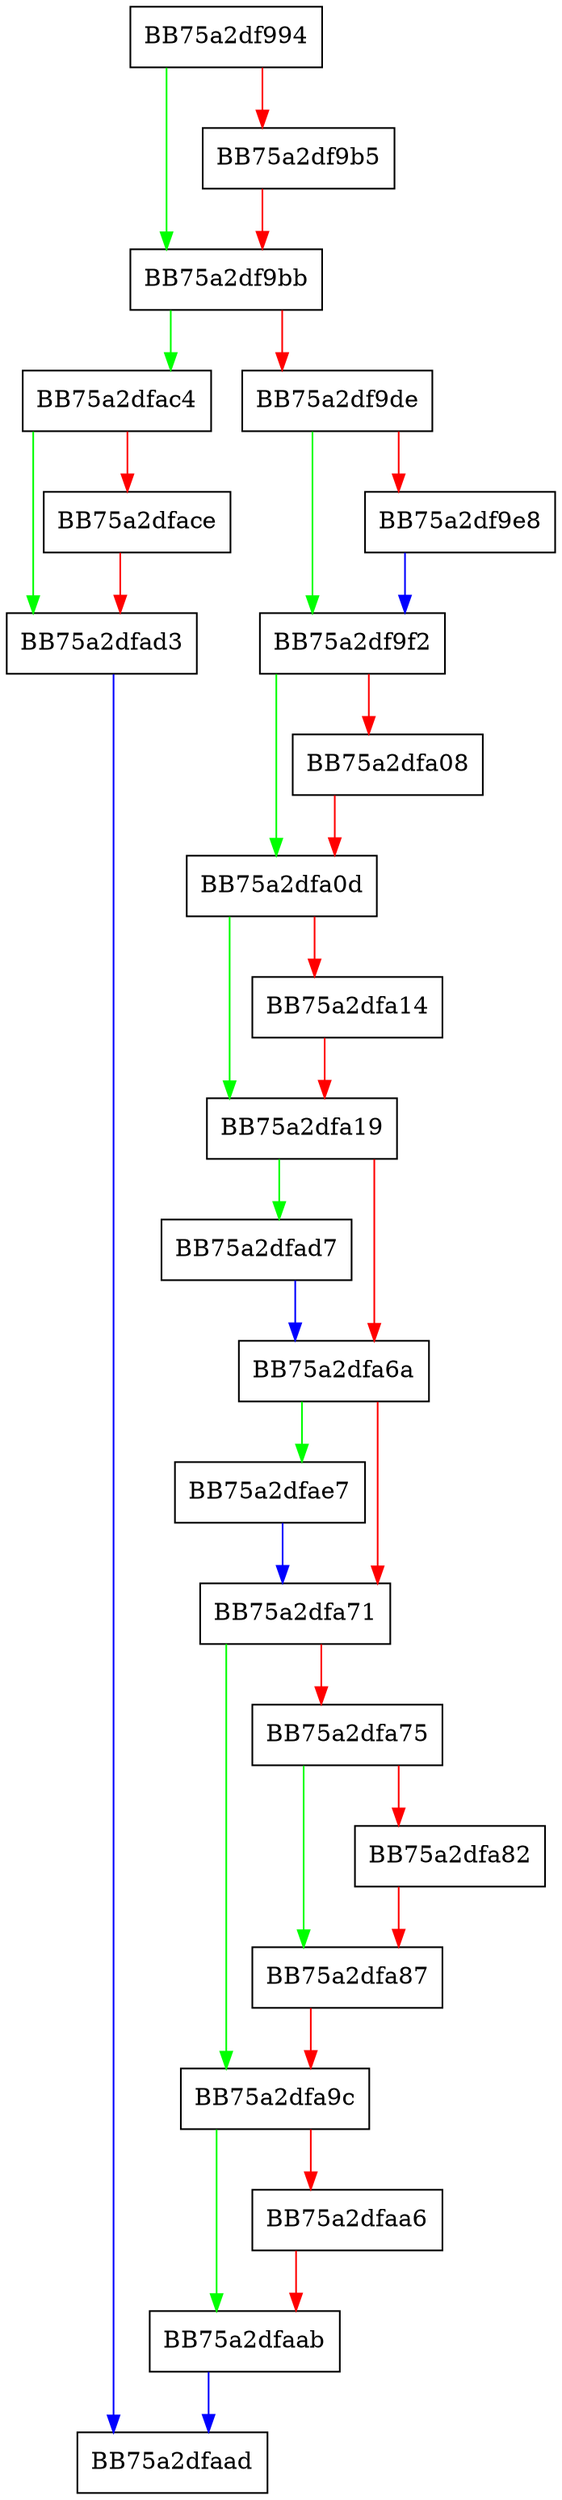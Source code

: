 digraph FindFirst {
  node [shape="box"];
  graph [splines=ortho];
  BB75a2df994 -> BB75a2df9bb [color="green"];
  BB75a2df994 -> BB75a2df9b5 [color="red"];
  BB75a2df9b5 -> BB75a2df9bb [color="red"];
  BB75a2df9bb -> BB75a2dfac4 [color="green"];
  BB75a2df9bb -> BB75a2df9de [color="red"];
  BB75a2df9de -> BB75a2df9f2 [color="green"];
  BB75a2df9de -> BB75a2df9e8 [color="red"];
  BB75a2df9e8 -> BB75a2df9f2 [color="blue"];
  BB75a2df9f2 -> BB75a2dfa0d [color="green"];
  BB75a2df9f2 -> BB75a2dfa08 [color="red"];
  BB75a2dfa08 -> BB75a2dfa0d [color="red"];
  BB75a2dfa0d -> BB75a2dfa19 [color="green"];
  BB75a2dfa0d -> BB75a2dfa14 [color="red"];
  BB75a2dfa14 -> BB75a2dfa19 [color="red"];
  BB75a2dfa19 -> BB75a2dfad7 [color="green"];
  BB75a2dfa19 -> BB75a2dfa6a [color="red"];
  BB75a2dfa6a -> BB75a2dfae7 [color="green"];
  BB75a2dfa6a -> BB75a2dfa71 [color="red"];
  BB75a2dfa71 -> BB75a2dfa9c [color="green"];
  BB75a2dfa71 -> BB75a2dfa75 [color="red"];
  BB75a2dfa75 -> BB75a2dfa87 [color="green"];
  BB75a2dfa75 -> BB75a2dfa82 [color="red"];
  BB75a2dfa82 -> BB75a2dfa87 [color="red"];
  BB75a2dfa87 -> BB75a2dfa9c [color="red"];
  BB75a2dfa9c -> BB75a2dfaab [color="green"];
  BB75a2dfa9c -> BB75a2dfaa6 [color="red"];
  BB75a2dfaa6 -> BB75a2dfaab [color="red"];
  BB75a2dfaab -> BB75a2dfaad [color="blue"];
  BB75a2dfac4 -> BB75a2dfad3 [color="green"];
  BB75a2dfac4 -> BB75a2dface [color="red"];
  BB75a2dface -> BB75a2dfad3 [color="red"];
  BB75a2dfad3 -> BB75a2dfaad [color="blue"];
  BB75a2dfad7 -> BB75a2dfa6a [color="blue"];
  BB75a2dfae7 -> BB75a2dfa71 [color="blue"];
}